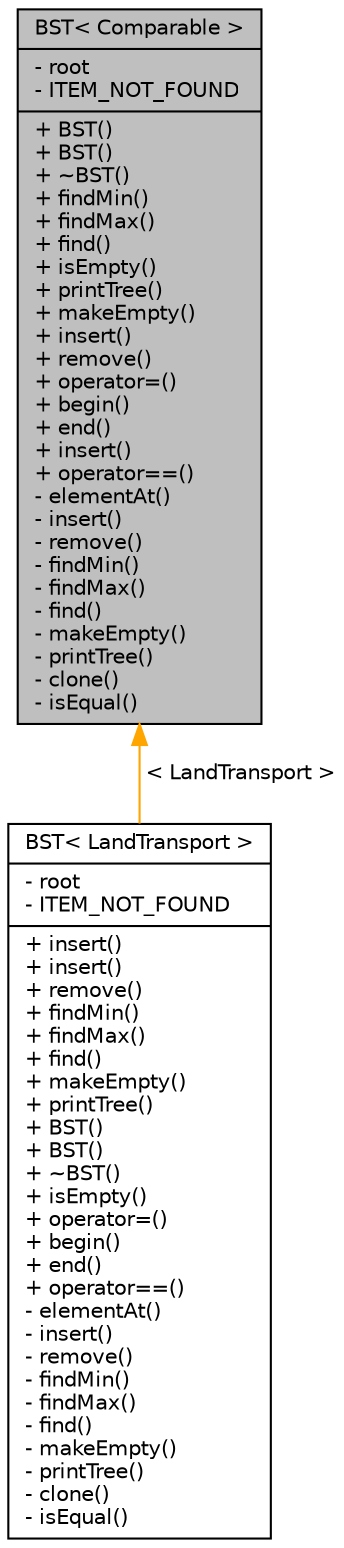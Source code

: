 digraph "BST&lt; Comparable &gt;"
{
 // LATEX_PDF_SIZE
  bgcolor="transparent";
  edge [fontname="Helvetica",fontsize="10",labelfontname="Helvetica",labelfontsize="10"];
  node [fontname="Helvetica",fontsize="10",shape=record];
  Node1 [label="{BST\< Comparable \>\n|- root\l- ITEM_NOT_FOUND\l|+ BST()\l+ BST()\l+ ~BST()\l+ findMin()\l+ findMax()\l+ find()\l+ isEmpty()\l+ printTree()\l+ makeEmpty()\l+ insert()\l+ remove()\l+ operator=()\l+ begin()\l+ end()\l+ insert()\l+ operator==()\l- elementAt()\l- insert()\l- remove()\l- findMin()\l- findMax()\l- find()\l- makeEmpty()\l- printTree()\l- clone()\l- isEqual()\l}",height=0.2,width=0.4,color="black", fillcolor="grey75", style="filled", fontcolor="black",tooltip=" "];
  Node1 -> Node2 [dir="back",color="orange",fontsize="10",style="solid",label=" \< LandTransport \>" ,fontname="Helvetica"];
  Node2 [label="{BST\< LandTransport \>\n|- root\l- ITEM_NOT_FOUND\l|+ insert()\l+ insert()\l+ remove()\l+ findMin()\l+ findMax()\l+ find()\l+ makeEmpty()\l+ printTree()\l+ BST()\l+ BST()\l+ ~BST()\l+ isEmpty()\l+ operator=()\l+ begin()\l+ end()\l+ operator==()\l- elementAt()\l- insert()\l- remove()\l- findMin()\l- findMax()\l- find()\l- makeEmpty()\l- printTree()\l- clone()\l- isEqual()\l}",height=0.2,width=0.4,color="black",URL="$classBST.html",tooltip=" "];
}
